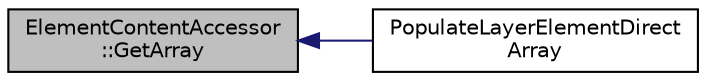 digraph "ElementContentAccessor::GetArray"
{
  edge [fontname="Helvetica",fontsize="10",labelfontname="Helvetica",labelfontsize="10"];
  node [fontname="Helvetica",fontsize="10",shape=record];
  rankdir="LR";
  Node9 [label="ElementContentAccessor\l::GetArray",height=0.2,width=0.4,color="black", fillcolor="grey75", style="filled", fontcolor="black"];
  Node9 -> Node10 [dir="back",color="midnightblue",fontsize="10",style="solid"];
  Node10 [label="PopulateLayerElementDirect\lArray",height=0.2,width=0.4,color="black", fillcolor="white", style="filled",URL="$fbxcolladaelement_8h.html#ae6fd8b5216bfe38c512c544171f5c783"];
}
